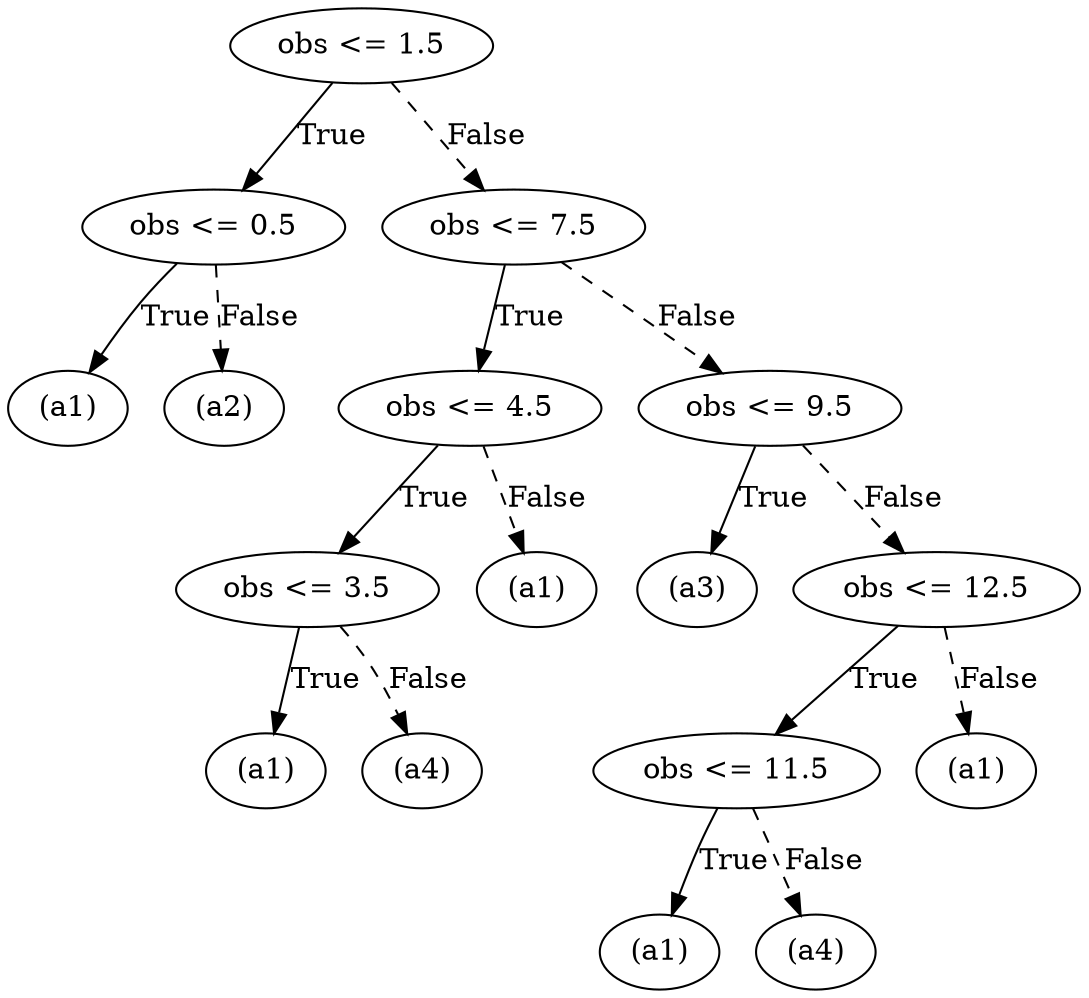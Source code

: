digraph {
0 [label="obs <= 1.5"];
1 [label="obs <= 0.5"];
2 [label="(a1)"];
1 -> 2 [label="True"];
3 [label="(a2)"];
1 -> 3 [style="dashed", label="False"];
0 -> 1 [label="True"];
4 [label="obs <= 7.5"];
5 [label="obs <= 4.5"];
6 [label="obs <= 3.5"];
7 [label="(a1)"];
6 -> 7 [label="True"];
8 [label="(a4)"];
6 -> 8 [style="dashed", label="False"];
5 -> 6 [label="True"];
9 [label="(a1)"];
5 -> 9 [style="dashed", label="False"];
4 -> 5 [label="True"];
10 [label="obs <= 9.5"];
11 [label="(a3)"];
10 -> 11 [label="True"];
12 [label="obs <= 12.5"];
13 [label="obs <= 11.5"];
14 [label="(a1)"];
13 -> 14 [label="True"];
15 [label="(a4)"];
13 -> 15 [style="dashed", label="False"];
12 -> 13 [label="True"];
16 [label="(a1)"];
12 -> 16 [style="dashed", label="False"];
10 -> 12 [style="dashed", label="False"];
4 -> 10 [style="dashed", label="False"];
0 -> 4 [style="dashed", label="False"];

}
